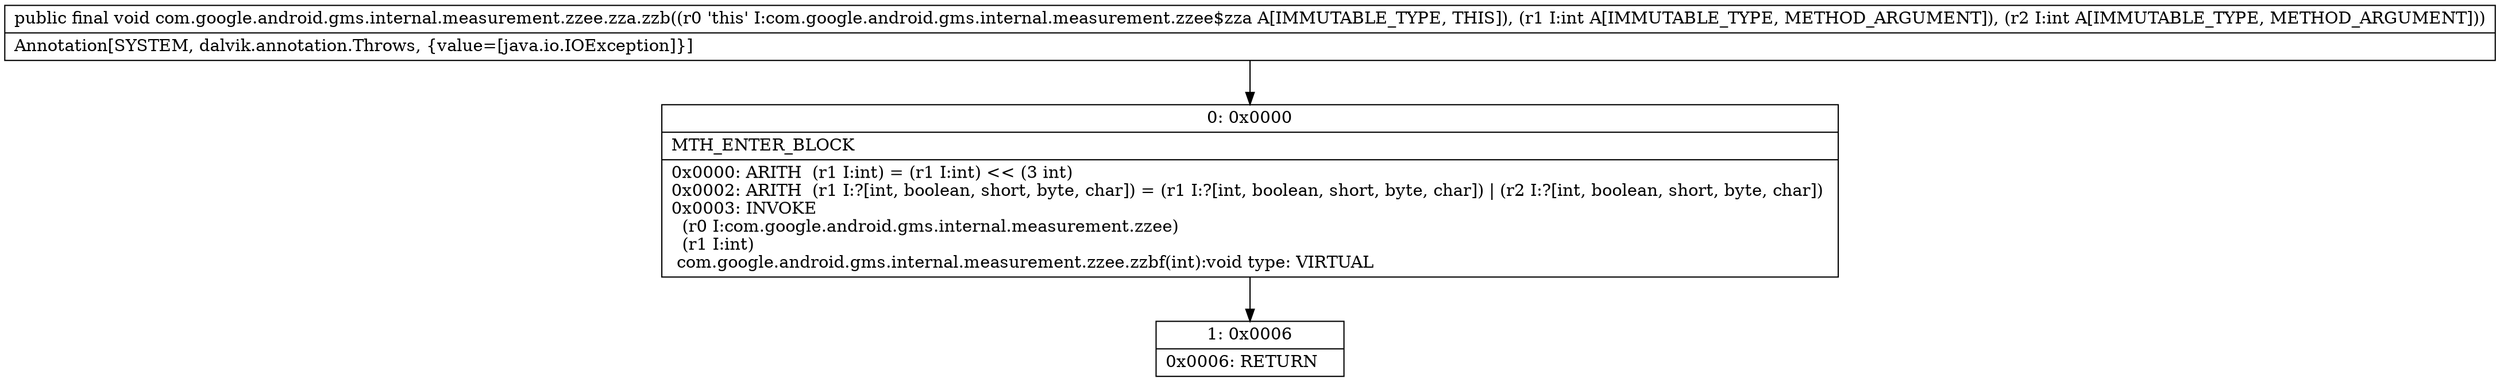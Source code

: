 digraph "CFG forcom.google.android.gms.internal.measurement.zzee.zza.zzb(II)V" {
Node_0 [shape=record,label="{0\:\ 0x0000|MTH_ENTER_BLOCK\l|0x0000: ARITH  (r1 I:int) = (r1 I:int) \<\< (3 int) \l0x0002: ARITH  (r1 I:?[int, boolean, short, byte, char]) = (r1 I:?[int, boolean, short, byte, char]) \| (r2 I:?[int, boolean, short, byte, char]) \l0x0003: INVOKE  \l  (r0 I:com.google.android.gms.internal.measurement.zzee)\l  (r1 I:int)\l com.google.android.gms.internal.measurement.zzee.zzbf(int):void type: VIRTUAL \l}"];
Node_1 [shape=record,label="{1\:\ 0x0006|0x0006: RETURN   \l}"];
MethodNode[shape=record,label="{public final void com.google.android.gms.internal.measurement.zzee.zza.zzb((r0 'this' I:com.google.android.gms.internal.measurement.zzee$zza A[IMMUTABLE_TYPE, THIS]), (r1 I:int A[IMMUTABLE_TYPE, METHOD_ARGUMENT]), (r2 I:int A[IMMUTABLE_TYPE, METHOD_ARGUMENT]))  | Annotation[SYSTEM, dalvik.annotation.Throws, \{value=[java.io.IOException]\}]\l}"];
MethodNode -> Node_0;
Node_0 -> Node_1;
}

